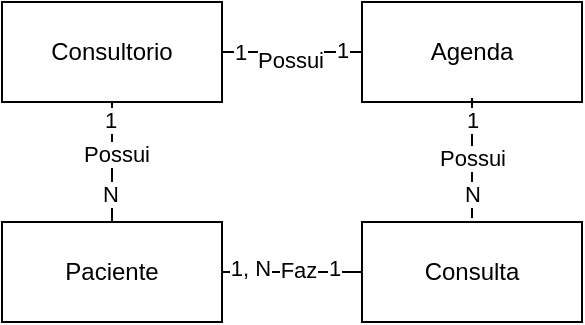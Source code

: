 <mxfile pages="3">
    <diagram id="3ZT06sdUALeF5y1HzgoM" name="Modelo-de-Dominio">
        <mxGraphModel dx="798" dy="393" grid="1" gridSize="10" guides="1" tooltips="1" connect="1" arrows="1" fold="1" page="1" pageScale="1" pageWidth="850" pageHeight="1100" math="0" shadow="0">
            <root>
                <mxCell id="0"/>
                <mxCell id="1" parent="0"/>
                <mxCell id="GewFnQEbc6ClEPQ-q3_H-1" value="Consulta" style="html=1;whiteSpace=wrap;" parent="1" vertex="1">
                    <mxGeometry x="470" y="320" width="110" height="50" as="geometry"/>
                </mxCell>
                <mxCell id="GewFnQEbc6ClEPQ-q3_H-2" value="&lt;div&gt;Paciente&lt;/div&gt;" style="html=1;whiteSpace=wrap;" parent="1" vertex="1">
                    <mxGeometry x="290" y="320" width="110" height="50" as="geometry"/>
                </mxCell>
                <mxCell id="pkOE7gOnuwk00n44YbFs-1" value="Agenda" style="html=1;whiteSpace=wrap;" parent="1" vertex="1">
                    <mxGeometry x="470" y="210" width="110" height="50" as="geometry"/>
                </mxCell>
                <mxCell id="pkOE7gOnuwk00n44YbFs-2" value="&lt;div&gt;Consultorio&lt;/div&gt;" style="html=1;whiteSpace=wrap;" parent="1" vertex="1">
                    <mxGeometry x="290" y="210" width="110" height="50" as="geometry"/>
                </mxCell>
                <mxCell id="pkOE7gOnuwk00n44YbFs-6" value="" style="endArrow=none;html=1;rounded=0;exitX=0.5;exitY=1;exitDx=0;exitDy=0;entryX=0.5;entryY=0;entryDx=0;entryDy=0;" parent="1" source="pkOE7gOnuwk00n44YbFs-2" target="GewFnQEbc6ClEPQ-q3_H-2" edge="1">
                    <mxGeometry width="50" height="50" relative="1" as="geometry">
                        <mxPoint x="440" y="300" as="sourcePoint"/>
                        <mxPoint x="490" y="250" as="targetPoint"/>
                    </mxGeometry>
                </mxCell>
                <mxCell id="pkOE7gOnuwk00n44YbFs-7" value="Possui" style="edgeLabel;html=1;align=center;verticalAlign=middle;resizable=0;points=[];" parent="pkOE7gOnuwk00n44YbFs-6" vertex="1" connectable="0">
                    <mxGeometry x="0.191" y="2" relative="1" as="geometry">
                        <mxPoint y="-10" as="offset"/>
                    </mxGeometry>
                </mxCell>
                <mxCell id="pkOE7gOnuwk00n44YbFs-8" value="1" style="edgeLabel;html=1;align=center;verticalAlign=middle;resizable=0;points=[];" parent="pkOE7gOnuwk00n44YbFs-6" vertex="1" connectable="0">
                    <mxGeometry x="-0.664" y="1" relative="1" as="geometry">
                        <mxPoint x="-2" y="-1" as="offset"/>
                    </mxGeometry>
                </mxCell>
                <mxCell id="pkOE7gOnuwk00n44YbFs-24" value="N" style="edgeLabel;html=1;align=center;verticalAlign=middle;resizable=0;points=[];" parent="pkOE7gOnuwk00n44YbFs-6" vertex="1" connectable="0">
                    <mxGeometry x="0.567" y="-3" relative="1" as="geometry">
                        <mxPoint x="2" y="-1" as="offset"/>
                    </mxGeometry>
                </mxCell>
                <mxCell id="pkOE7gOnuwk00n44YbFs-10" value="" style="endArrow=none;html=1;rounded=0;exitX=1;exitY=0.5;exitDx=0;exitDy=0;entryX=0;entryY=0.5;entryDx=0;entryDy=0;" parent="1" source="pkOE7gOnuwk00n44YbFs-2" target="pkOE7gOnuwk00n44YbFs-1" edge="1">
                    <mxGeometry width="50" height="50" relative="1" as="geometry">
                        <mxPoint x="440" y="300" as="sourcePoint"/>
                        <mxPoint x="490" y="250" as="targetPoint"/>
                    </mxGeometry>
                </mxCell>
                <mxCell id="pkOE7gOnuwk00n44YbFs-11" value="Possui" style="edgeLabel;html=1;align=center;verticalAlign=middle;resizable=0;points=[];" parent="pkOE7gOnuwk00n44YbFs-10" vertex="1" connectable="0">
                    <mxGeometry x="-0.129" y="-4" relative="1" as="geometry">
                        <mxPoint x="3" as="offset"/>
                    </mxGeometry>
                </mxCell>
                <mxCell id="pkOE7gOnuwk00n44YbFs-12" value="1" style="edgeLabel;html=1;align=center;verticalAlign=middle;resizable=0;points=[];" parent="pkOE7gOnuwk00n44YbFs-10" vertex="1" connectable="0">
                    <mxGeometry x="-0.706" relative="1" as="geometry">
                        <mxPoint x="-2" as="offset"/>
                    </mxGeometry>
                </mxCell>
                <mxCell id="pkOE7gOnuwk00n44YbFs-13" value="1" style="edgeLabel;html=1;align=center;verticalAlign=middle;resizable=0;points=[];" parent="pkOE7gOnuwk00n44YbFs-10" vertex="1" connectable="0">
                    <mxGeometry x="0.659" y="-1" relative="1" as="geometry">
                        <mxPoint x="2" y="-2" as="offset"/>
                    </mxGeometry>
                </mxCell>
                <mxCell id="pkOE7gOnuwk00n44YbFs-14" value="Possui" style="endArrow=none;html=1;rounded=0;exitX=0.5;exitY=1;exitDx=0;exitDy=0;" parent="1" edge="1">
                    <mxGeometry width="50" height="50" relative="1" as="geometry">
                        <mxPoint x="525" y="258" as="sourcePoint"/>
                        <mxPoint x="525" y="318" as="targetPoint"/>
                    </mxGeometry>
                </mxCell>
                <mxCell id="pkOE7gOnuwk00n44YbFs-16" value="1" style="edgeLabel;html=1;align=center;verticalAlign=middle;resizable=0;points=[];" parent="pkOE7gOnuwk00n44YbFs-14" vertex="1" connectable="0">
                    <mxGeometry x="-0.6" relative="1" as="geometry">
                        <mxPoint y="-1" as="offset"/>
                    </mxGeometry>
                </mxCell>
                <mxCell id="pkOE7gOnuwk00n44YbFs-17" value="&lt;div&gt;N&lt;/div&gt;" style="edgeLabel;html=1;align=center;verticalAlign=middle;resizable=0;points=[];" parent="pkOE7gOnuwk00n44YbFs-14" vertex="1" connectable="0">
                    <mxGeometry x="0.702" y="-4" relative="1" as="geometry">
                        <mxPoint x="4" y="-3" as="offset"/>
                    </mxGeometry>
                </mxCell>
                <mxCell id="pkOE7gOnuwk00n44YbFs-18" value="" style="endArrow=none;html=1;rounded=0;exitX=1;exitY=0.5;exitDx=0;exitDy=0;entryX=0;entryY=0.5;entryDx=0;entryDy=0;" parent="1" source="GewFnQEbc6ClEPQ-q3_H-2" target="GewFnQEbc6ClEPQ-q3_H-1" edge="1">
                    <mxGeometry width="50" height="50" relative="1" as="geometry">
                        <mxPoint x="440" y="300" as="sourcePoint"/>
                        <mxPoint x="490" y="250" as="targetPoint"/>
                    </mxGeometry>
                </mxCell>
                <mxCell id="pkOE7gOnuwk00n44YbFs-20" value="Faz" style="edgeLabel;html=1;align=center;verticalAlign=middle;resizable=0;points=[];" parent="pkOE7gOnuwk00n44YbFs-18" vertex="1" connectable="0">
                    <mxGeometry x="0.025" y="1" relative="1" as="geometry">
                        <mxPoint x="2" as="offset"/>
                    </mxGeometry>
                </mxCell>
                <mxCell id="pkOE7gOnuwk00n44YbFs-21" value="1, N" style="edgeLabel;html=1;align=center;verticalAlign=middle;resizable=0;points=[];" parent="pkOE7gOnuwk00n44YbFs-18" vertex="1" connectable="0">
                    <mxGeometry x="-0.775" y="4" relative="1" as="geometry">
                        <mxPoint x="6" y="2" as="offset"/>
                    </mxGeometry>
                </mxCell>
                <mxCell id="pkOE7gOnuwk00n44YbFs-23" value="1" style="edgeLabel;html=1;align=center;verticalAlign=middle;resizable=0;points=[];" parent="pkOE7gOnuwk00n44YbFs-18" vertex="1" connectable="0">
                    <mxGeometry x="0.738" relative="1" as="geometry">
                        <mxPoint x="-5" y="-2" as="offset"/>
                    </mxGeometry>
                </mxCell>
            </root>
        </mxGraphModel>
    </diagram>
    <diagram name="Modelo-de-Classes" id="c4acf3e9-155e-7222-9cf6-157b1a14988f">
        <mxGraphModel dx="963" dy="474" grid="1" gridSize="10" guides="1" tooltips="1" connect="1" arrows="1" fold="1" page="1" pageScale="1" pageWidth="850" pageHeight="1100" background="none" math="0" shadow="0">
            <root>
                <mxCell id="0"/>
                <mxCell id="1" parent="0"/>
                <mxCell id="Rw9wj9CsNZMcbfMDCNDA-1" value="&lt;div&gt;Paciente&lt;/div&gt;" style="swimlane;fontStyle=1;align=center;verticalAlign=top;childLayout=stackLayout;horizontal=1;startSize=26;horizontalStack=0;resizeParent=1;resizeParentMax=0;resizeLast=0;collapsible=1;marginBottom=0;whiteSpace=wrap;html=1;" parent="1" vertex="1">
                    <mxGeometry x="99" y="352" width="223" height="150" as="geometry"/>
                </mxCell>
                <mxCell id="Rw9wj9CsNZMcbfMDCNDA-2" value="&lt;div&gt;- CPF: String&lt;/div&gt;&lt;div&gt;- nome: String&lt;/div&gt;&lt;div&gt;- dataNascimento: Date&lt;br&gt;&lt;/div&gt;&lt;div&gt;- consultas: Consulta[]&lt;br&gt;&lt;/div&gt;" style="text;strokeColor=none;fillColor=none;align=left;verticalAlign=top;spacingLeft=4;spacingRight=4;overflow=hidden;rotatable=0;points=[[0,0.5],[1,0.5]];portConstraint=eastwest;whiteSpace=wrap;html=1;" parent="Rw9wj9CsNZMcbfMDCNDA-1" vertex="1">
                    <mxGeometry y="26" width="223" height="74" as="geometry"/>
                </mxCell>
                <mxCell id="Rw9wj9CsNZMcbfMDCNDA-3" value="" style="line;strokeWidth=1;fillColor=none;align=left;verticalAlign=middle;spacingTop=-1;spacingLeft=3;spacingRight=3;rotatable=0;labelPosition=right;points=[];portConstraint=eastwest;strokeColor=inherit;" parent="Rw9wj9CsNZMcbfMDCNDA-1" vertex="1">
                    <mxGeometry y="100" width="223" height="8" as="geometry"/>
                </mxCell>
                <mxCell id="Rw9wj9CsNZMcbfMDCNDA-4" value="&lt;div&gt;+adicionarConsulta(consulta: Consulta)&lt;/div&gt;&lt;div&gt;+ calcularIdade()&lt;br&gt;&lt;/div&gt;" style="text;strokeColor=none;fillColor=none;align=left;verticalAlign=top;spacingLeft=4;spacingRight=4;overflow=hidden;rotatable=0;points=[[0,0.5],[1,0.5]];portConstraint=eastwest;whiteSpace=wrap;html=1;" parent="Rw9wj9CsNZMcbfMDCNDA-1" vertex="1">
                    <mxGeometry y="108" width="223" height="42" as="geometry"/>
                </mxCell>
                <mxCell id="Rw9wj9CsNZMcbfMDCNDA-5" value="&lt;div&gt;Agenda&lt;/div&gt;" style="swimlane;fontStyle=1;align=center;verticalAlign=top;childLayout=stackLayout;horizontal=1;startSize=26;horizontalStack=0;resizeParent=1;resizeParentMax=0;resizeLast=0;collapsible=1;marginBottom=0;whiteSpace=wrap;html=1;" parent="1" vertex="1">
                    <mxGeometry x="486" y="118" width="290" height="150" as="geometry"/>
                </mxCell>
                <mxCell id="Rw9wj9CsNZMcbfMDCNDA-6" value="- consultas: Consulta[]" style="text;strokeColor=none;fillColor=none;align=left;verticalAlign=top;spacingLeft=4;spacingRight=4;overflow=hidden;rotatable=0;points=[[0,0.5],[1,0.5]];portConstraint=eastwest;whiteSpace=wrap;html=1;" parent="Rw9wj9CsNZMcbfMDCNDA-5" vertex="1">
                    <mxGeometry y="26" width="290" height="24" as="geometry"/>
                </mxCell>
                <mxCell id="Rw9wj9CsNZMcbfMDCNDA-7" value="" style="line;strokeWidth=1;fillColor=none;align=left;verticalAlign=middle;spacingTop=-1;spacingLeft=3;spacingRight=3;rotatable=0;labelPosition=right;points=[];portConstraint=eastwest;strokeColor=inherit;" parent="Rw9wj9CsNZMcbfMDCNDA-5" vertex="1">
                    <mxGeometry y="50" width="290" height="8" as="geometry"/>
                </mxCell>
                <mxCell id="Rw9wj9CsNZMcbfMDCNDA-8" value="&lt;div&gt;&lt;span class=&quot;hljs-bullet&quot;&gt;+&lt;/span&gt; adicionarConsulta(consulta: Consulta) &lt;br&gt;&lt;/div&gt;&lt;div&gt;&lt;span class=&quot;hljs-bullet&quot;&gt;  +&lt;/span&gt; listarConsultas(): Consulta[] &lt;br&gt;&lt;/div&gt;&lt;div&gt;&lt;span class=&quot;hljs-bullet&quot;&gt;  +&lt;/span&gt; buscarConsultasPorData(data: Date): Consulta[]&lt;/div&gt;" style="text;strokeColor=none;fillColor=none;align=left;verticalAlign=top;spacingLeft=4;spacingRight=4;overflow=hidden;rotatable=0;points=[[0,0.5],[1,0.5]];portConstraint=eastwest;whiteSpace=wrap;html=1;" parent="Rw9wj9CsNZMcbfMDCNDA-5" vertex="1">
                    <mxGeometry y="58" width="290" height="92" as="geometry"/>
                </mxCell>
                <mxCell id="Rw9wj9CsNZMcbfMDCNDA-9" value="Consulta" style="swimlane;fontStyle=1;align=center;verticalAlign=top;childLayout=stackLayout;horizontal=1;startSize=26;horizontalStack=0;resizeParent=1;resizeParentMax=0;resizeLast=0;collapsible=1;marginBottom=0;whiteSpace=wrap;html=1;" parent="1" vertex="1">
                    <mxGeometry x="560" y="352" width="160" height="108" as="geometry"/>
                </mxCell>
                <mxCell id="Rw9wj9CsNZMcbfMDCNDA-10" value="&lt;div&gt;- id: Long&lt;/div&gt;&lt;div&gt;- data: Date&lt;/div&gt;&lt;div&gt;- horaInicial: String&lt;/div&gt;&lt;div&gt;- horaFinal: String&lt;/div&gt;&lt;div&gt;- paciente: Paciente&lt;br&gt;&lt;/div&gt;" style="text;strokeColor=none;fillColor=none;align=left;verticalAlign=top;spacingLeft=4;spacingRight=4;overflow=hidden;rotatable=0;points=[[0,0.5],[1,0.5]];portConstraint=eastwest;whiteSpace=wrap;html=1;" parent="Rw9wj9CsNZMcbfMDCNDA-9" vertex="1">
                    <mxGeometry y="26" width="160" height="74" as="geometry"/>
                </mxCell>
                <mxCell id="Rw9wj9CsNZMcbfMDCNDA-11" value="" style="line;strokeWidth=1;fillColor=none;align=left;verticalAlign=middle;spacingTop=-1;spacingLeft=3;spacingRight=3;rotatable=0;labelPosition=right;points=[];portConstraint=eastwest;strokeColor=inherit;" parent="Rw9wj9CsNZMcbfMDCNDA-9" vertex="1">
                    <mxGeometry y="100" width="160" height="8" as="geometry"/>
                </mxCell>
                <mxCell id="ukXmBYbE5jLUxFrlKkys-1" value="Consultorio" style="swimlane;fontStyle=1;align=center;verticalAlign=top;childLayout=stackLayout;horizontal=1;startSize=26;horizontalStack=0;resizeParent=1;resizeParentMax=0;resizeLast=0;collapsible=1;marginBottom=0;whiteSpace=wrap;html=1;" parent="1" vertex="1">
                    <mxGeometry x="40" y="120" width="340" height="160" as="geometry"/>
                </mxCell>
                <mxCell id="ukXmBYbE5jLUxFrlKkys-2" value="&lt;div&gt;- pacientes:Paciente[]&lt;/div&gt;&lt;div&gt;- agenda: Agenda&lt;/div&gt;" style="text;strokeColor=none;fillColor=none;align=left;verticalAlign=top;spacingLeft=4;spacingRight=4;overflow=hidden;rotatable=0;points=[[0,0.5],[1,0.5]];portConstraint=eastwest;whiteSpace=wrap;html=1;" parent="ukXmBYbE5jLUxFrlKkys-1" vertex="1">
                    <mxGeometry y="26" width="340" height="44" as="geometry"/>
                </mxCell>
                <mxCell id="ukXmBYbE5jLUxFrlKkys-3" value="" style="line;strokeWidth=1;fillColor=none;align=left;verticalAlign=middle;spacingTop=-1;spacingLeft=3;spacingRight=3;rotatable=0;labelPosition=right;points=[];portConstraint=eastwest;strokeColor=inherit;" parent="ukXmBYbE5jLUxFrlKkys-1" vertex="1">
                    <mxGeometry y="70" width="340" height="8" as="geometry"/>
                </mxCell>
                <mxCell id="ukXmBYbE5jLUxFrlKkys-4" value="&lt;div&gt;&lt;span class=&quot;hljs-bullet&quot;&gt;+&lt;/span&gt; cadastrarPaciente(paciente: Paciente)&amp;nbsp;&lt;span class=&quot;hljs-bullet&quot;&gt;&lt;/span&gt;&lt;/div&gt;&lt;div&gt;&lt;span class=&quot;hljs-bullet&quot;&gt;+&lt;/span&gt; listarPacientes(): Paciente[] &lt;br&gt;&lt;/div&gt;&lt;div&gt;&lt;span class=&quot;hljs-bullet&quot;&gt;  +&lt;/span&gt; buscarPacientePorCPF(cpf: string): Paciente&lt;/div&gt;&lt;div&gt;&lt;span class=&quot;hljs-bullet&quot;&gt;+&lt;/span&gt; agendarConsulta(consulta: Consulta)&lt;br&gt;&lt;/div&gt;" style="text;strokeColor=none;fillColor=none;align=left;verticalAlign=top;spacingLeft=4;spacingRight=4;overflow=hidden;rotatable=0;points=[[0,0.5],[1,0.5]];portConstraint=eastwest;whiteSpace=wrap;html=1;" parent="ukXmBYbE5jLUxFrlKkys-1" vertex="1">
                    <mxGeometry y="78" width="340" height="82" as="geometry"/>
                </mxCell>
                <mxCell id="TYb73RBP_NEiKmlQyhE5-1" value="" style="endArrow=none;html=1;rounded=0;exitX=1;exitY=0.5;exitDx=0;exitDy=0;entryX=0;entryY=0.5;entryDx=0;entryDy=0;" parent="1" source="Rw9wj9CsNZMcbfMDCNDA-2" target="Rw9wj9CsNZMcbfMDCNDA-10" edge="1">
                    <mxGeometry width="50" height="50" relative="1" as="geometry">
                        <mxPoint x="390" y="350" as="sourcePoint"/>
                        <mxPoint x="440" y="300" as="targetPoint"/>
                    </mxGeometry>
                </mxCell>
                <mxCell id="TYb73RBP_NEiKmlQyhE5-2" value="Agenda" style="edgeLabel;html=1;align=center;verticalAlign=middle;resizable=0;points=[];" parent="TYb73RBP_NEiKmlQyhE5-1" vertex="1" connectable="0">
                    <mxGeometry x="-0.054" y="-1" relative="1" as="geometry">
                        <mxPoint as="offset"/>
                    </mxGeometry>
                </mxCell>
                <mxCell id="iKxUTJSLx6n16g442t1n-2" value="" style="endArrow=diamondThin;endFill=0;endSize=24;html=1;rounded=0;entryX=0.997;entryY=0.022;entryDx=0;entryDy=0;entryPerimeter=0;exitX=0.003;exitY=0.262;exitDx=0;exitDy=0;exitPerimeter=0;" parent="1" source="Rw9wj9CsNZMcbfMDCNDA-8" target="ukXmBYbE5jLUxFrlKkys-4" edge="1">
                    <mxGeometry width="160" relative="1" as="geometry">
                        <mxPoint x="330" y="330" as="sourcePoint"/>
                        <mxPoint x="490" y="330" as="targetPoint"/>
                    </mxGeometry>
                </mxCell>
                <mxCell id="iKxUTJSLx6n16g442t1n-7" value="1" style="text;html=1;align=center;verticalAlign=middle;resizable=0;points=[];autosize=1;strokeColor=none;fillColor=none;" parent="1" vertex="1">
                    <mxGeometry x="215" y="278" width="30" height="30" as="geometry"/>
                </mxCell>
                <mxCell id="iKxUTJSLx6n16g442t1n-8" value="N" style="text;html=1;align=center;verticalAlign=middle;resizable=0;points=[];autosize=1;strokeColor=none;fillColor=none;" parent="1" vertex="1">
                    <mxGeometry x="215" y="328" width="30" height="30" as="geometry"/>
                </mxCell>
                <mxCell id="iKxUTJSLx6n16g442t1n-9" value="1" style="text;html=1;align=center;verticalAlign=middle;resizable=0;points=[];autosize=1;strokeColor=none;fillColor=none;" parent="1" vertex="1">
                    <mxGeometry x="375" y="168" width="30" height="30" as="geometry"/>
                </mxCell>
                <mxCell id="iKxUTJSLx6n16g442t1n-10" value="1" style="text;html=1;align=center;verticalAlign=middle;resizable=0;points=[];autosize=1;strokeColor=none;fillColor=none;" parent="1" vertex="1">
                    <mxGeometry x="455" y="168" width="30" height="30" as="geometry"/>
                </mxCell>
                <mxCell id="iKxUTJSLx6n16g442t1n-11" value="1" style="text;html=1;align=center;verticalAlign=middle;resizable=0;points=[];autosize=1;strokeColor=none;fillColor=none;" parent="1" vertex="1">
                    <mxGeometry x="605" y="269" width="30" height="30" as="geometry"/>
                </mxCell>
                <mxCell id="iKxUTJSLx6n16g442t1n-12" value="N" style="text;html=1;align=center;verticalAlign=middle;resizable=0;points=[];autosize=1;strokeColor=none;fillColor=none;" parent="1" vertex="1">
                    <mxGeometry x="605" y="328" width="30" height="30" as="geometry"/>
                </mxCell>
                <mxCell id="iKxUTJSLx6n16g442t1n-13" value="1, N" style="text;html=1;align=center;verticalAlign=middle;resizable=0;points=[];autosize=1;strokeColor=none;fillColor=none;" parent="1" vertex="1">
                    <mxGeometry x="320" y="388" width="50" height="30" as="geometry"/>
                </mxCell>
                <mxCell id="iKxUTJSLx6n16g442t1n-14" value="1" style="text;html=1;align=center;verticalAlign=middle;resizable=0;points=[];autosize=1;strokeColor=none;fillColor=none;" parent="1" vertex="1">
                    <mxGeometry x="525" y="388" width="30" height="30" as="geometry"/>
                </mxCell>
                <mxCell id="iKxUTJSLx6n16g442t1n-15" value="" style="endArrow=none;html=1;rounded=0;exitX=0.5;exitY=0;exitDx=0;exitDy=0;entryX=0.504;entryY=1.011;entryDx=0;entryDy=0;entryPerimeter=0;" parent="1" source="Rw9wj9CsNZMcbfMDCNDA-1" target="ukXmBYbE5jLUxFrlKkys-4" edge="1">
                    <mxGeometry width="50" height="50" relative="1" as="geometry">
                        <mxPoint x="390" y="320" as="sourcePoint"/>
                        <mxPoint x="440" y="270" as="targetPoint"/>
                    </mxGeometry>
                </mxCell>
                <mxCell id="iKxUTJSLx6n16g442t1n-16" value="Cadastra" style="edgeLabel;html=1;align=center;verticalAlign=middle;resizable=0;points=[];" parent="iKxUTJSLx6n16g442t1n-15" vertex="1" connectable="0">
                    <mxGeometry x="-0.061" y="3" relative="1" as="geometry">
                        <mxPoint y="-3" as="offset"/>
                    </mxGeometry>
                </mxCell>
                <mxCell id="arc6ozgWWNZ_oB3avilj-4" value="" style="endArrow=diamondThin;endFill=1;endSize=24;html=1;rounded=0;exitX=0.5;exitY=0;exitDx=0;exitDy=0;" parent="1" edge="1">
                    <mxGeometry width="160" relative="1" as="geometry">
                        <mxPoint x="635" y="352" as="sourcePoint"/>
                        <mxPoint x="635" y="270" as="targetPoint"/>
                    </mxGeometry>
                </mxCell>
            </root>
        </mxGraphModel>
    </diagram>
    <diagram id="bq_8R66FXT4QPFCOYcDD" name="Page-2">
        <mxGraphModel dx="1396" dy="688" grid="1" gridSize="10" guides="1" tooltips="1" connect="1" arrows="1" fold="1" page="1" pageScale="1" pageWidth="850" pageHeight="1100" math="0" shadow="0">
            <root>
                <mxCell id="0"/>
                <mxCell id="1" parent="0"/>
                <mxCell id="kJk2lGCovGsyjoH442p8-1" value="&lt;div&gt;Src package&lt;br&gt;&lt;/div&gt;" style="shape=folder;fontStyle=1;spacingTop=10;tabWidth=40;tabHeight=14;tabPosition=left;html=1;whiteSpace=wrap;fillColor=none;" parent="1" vertex="1">
                    <mxGeometry x="40" y="90" width="760" height="440" as="geometry"/>
                </mxCell>
                <mxCell id="kJk2lGCovGsyjoH442p8-2" value="Controllers" style="shape=folder;fontStyle=1;spacingTop=10;tabWidth=40;tabHeight=14;tabPosition=left;html=1;whiteSpace=wrap;" parent="1" vertex="1">
                    <mxGeometry x="60" y="120" width="260" height="190" as="geometry"/>
                </mxCell>
                <mxCell id="kJk2lGCovGsyjoH442p8-3" value="Models" style="shape=folder;fontStyle=1;spacingTop=10;tabWidth=40;tabHeight=14;tabPosition=left;html=1;whiteSpace=wrap;" parent="1" vertex="1">
                    <mxGeometry x="580" y="267.5" width="170" height="105" as="geometry"/>
                </mxCell>
                <mxCell id="kJk2lGCovGsyjoH442p8-4" value="View" style="shape=folder;fontStyle=1;spacingTop=10;tabWidth=40;tabHeight=14;tabPosition=left;html=1;whiteSpace=wrap;" parent="1" vertex="1">
                    <mxGeometry x="60" y="362.5" width="260" height="150" as="geometry"/>
                </mxCell>
                <mxCell id="kJk2lGCovGsyjoH442p8-6" value="Validations" style="shape=folder;fontStyle=1;spacingTop=10;tabWidth=40;tabHeight=14;tabPosition=left;html=1;whiteSpace=wrap;" parent="1" vertex="1">
                    <mxGeometry x="362.5" y="372.5" width="170" height="140" as="geometry"/>
                </mxCell>
                <mxCell id="kJk2lGCovGsyjoH442p8-7" value="Services" style="shape=folder;fontStyle=1;spacingTop=10;tabWidth=40;tabHeight=14;tabPosition=left;html=1;whiteSpace=wrap;" parent="1" vertex="1">
                    <mxGeometry x="355" y="130" width="185" height="150" as="geometry"/>
                </mxCell>
                <mxCell id="kJk2lGCovGsyjoH442p8-11" value="AppController" style="shape=module;align=left;spacingLeft=20;align=center;verticalAlign=top;whiteSpace=wrap;html=1;" parent="1" vertex="1">
                    <mxGeometry x="75" y="270" width="230" height="30" as="geometry"/>
                </mxCell>
                <mxCell id="kJk2lGCovGsyjoH442p8-12" value="AppView" style="shape=module;align=left;spacingLeft=20;align=center;verticalAlign=top;whiteSpace=wrap;html=1;" parent="1" vertex="1">
                    <mxGeometry x="75" y="390" width="230" height="30" as="geometry"/>
                </mxCell>
            </root>
        </mxGraphModel>
    </diagram>
</mxfile>